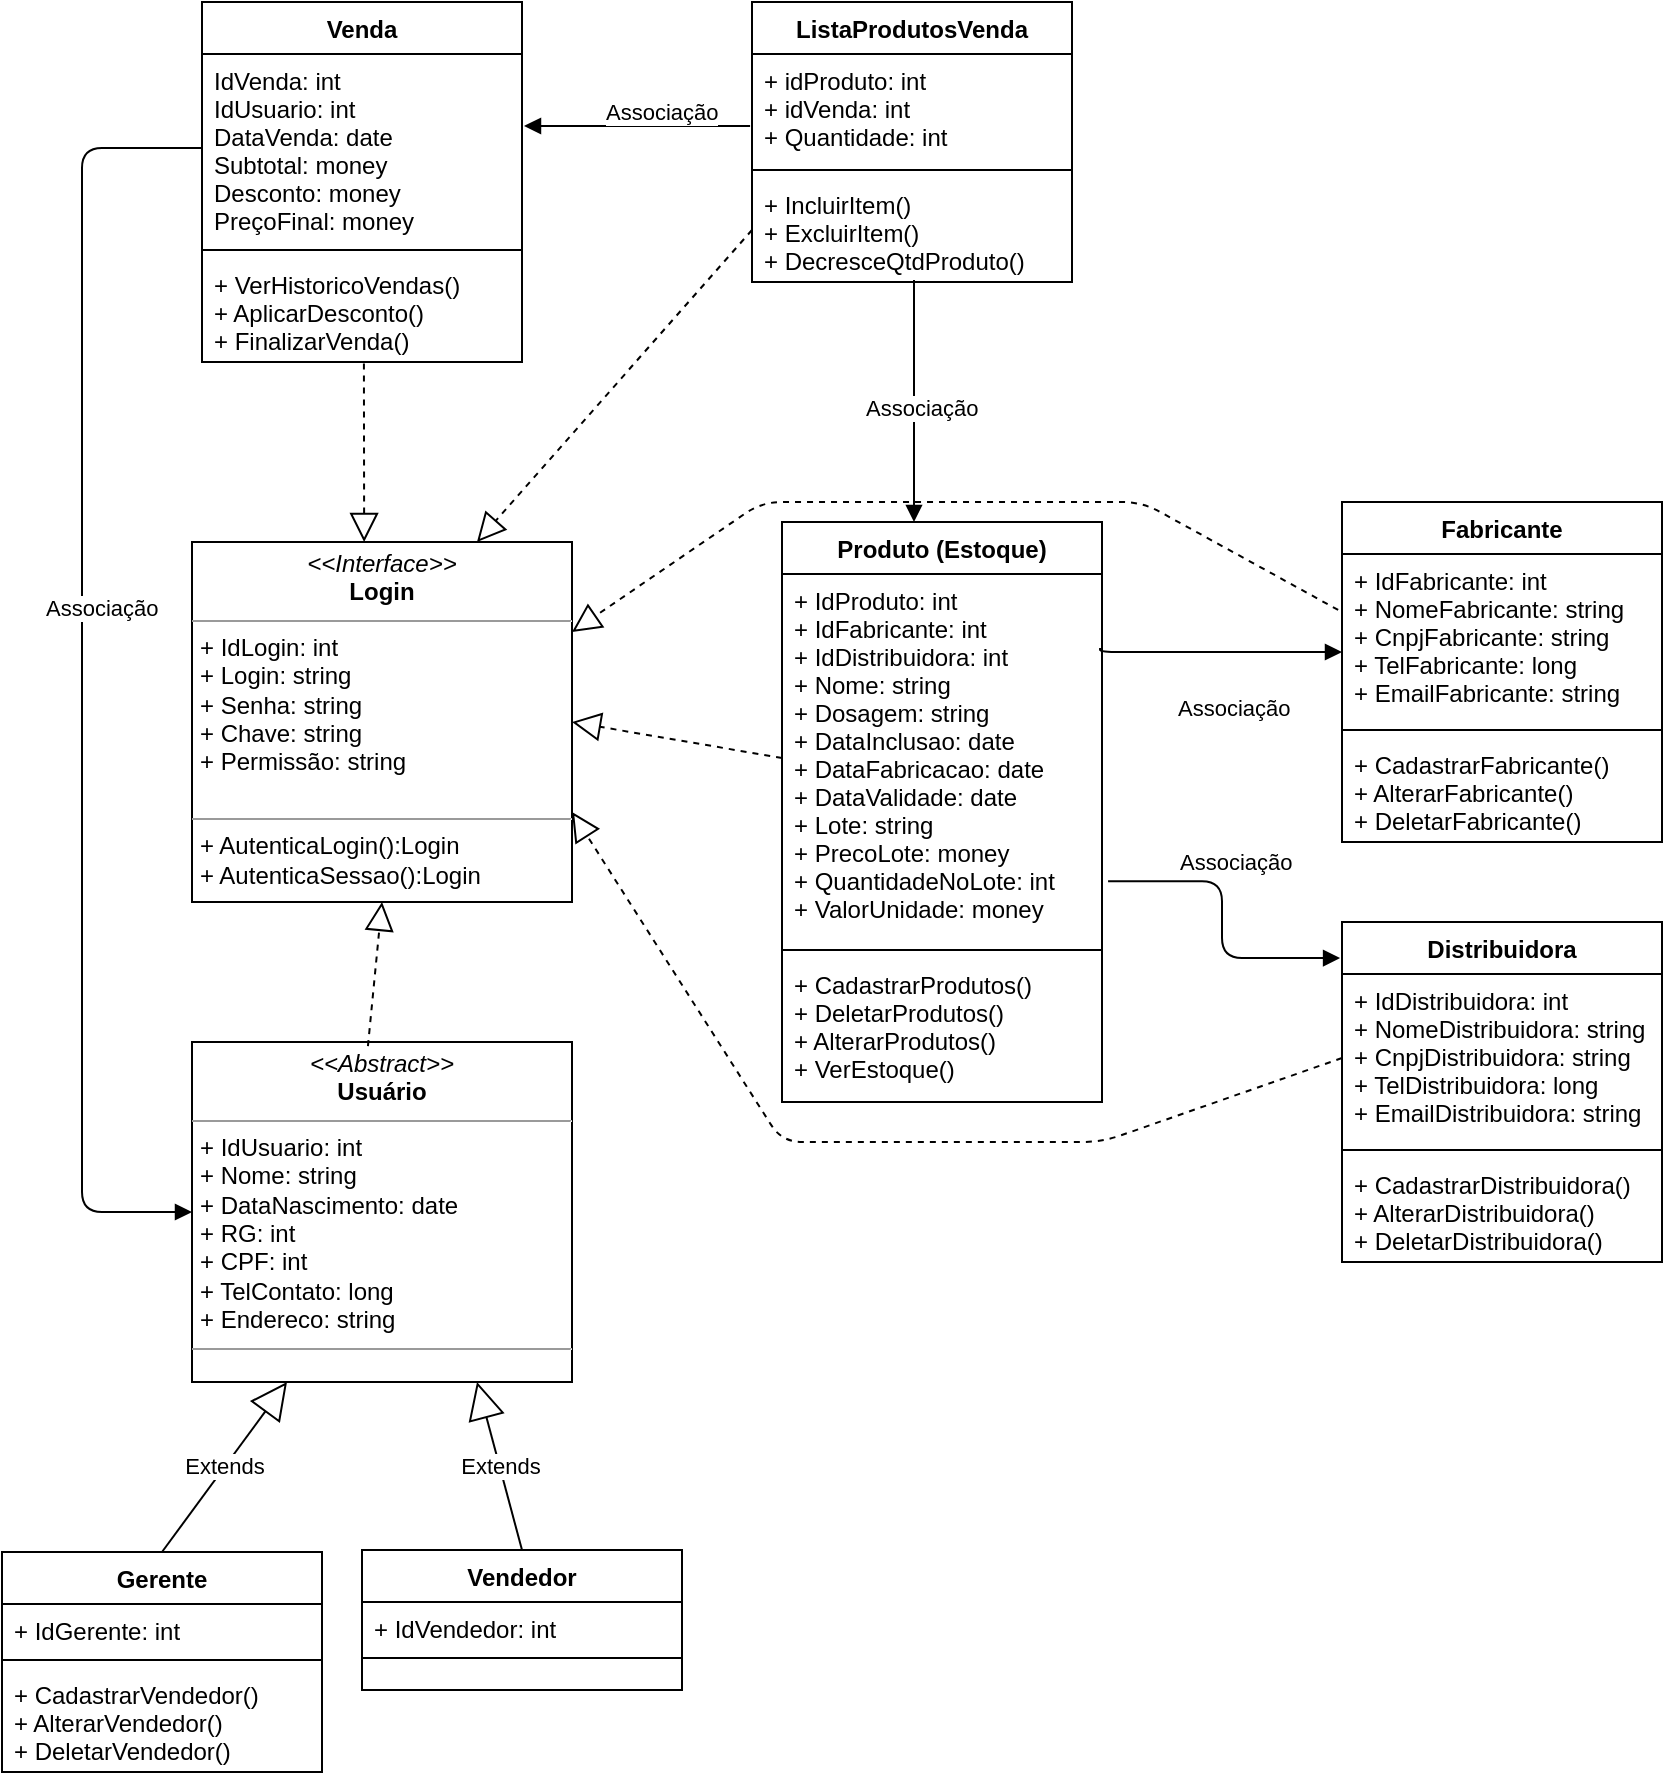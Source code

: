 <mxfile version="11.2.3" type="google" pages="1"><diagram name="Page-1" id="9f46799a-70d6-7492-0946-bef42562c5a5"><mxGraphModel dx="2208" dy="1334" grid="1" gridSize="10" guides="1" tooltips="1" connect="1" arrows="1" fold="1" page="1" pageScale="1" pageWidth="1100" pageHeight="850" background="#ffffff" math="0" shadow="0"><root><mxCell id="0"/><mxCell id="1" parent="0"/><mxCell id="BGjmy15OscMjR663bi2I-1" value="&lt;p style=&quot;margin: 0px ; margin-top: 4px ; text-align: center&quot;&gt;&lt;i&gt;&amp;lt;&amp;lt;Abstract&amp;gt;&amp;gt;&lt;/i&gt;&lt;br&gt;&lt;b&gt;Usuário&lt;/b&gt;&lt;/p&gt;&lt;hr size=&quot;1&quot;&gt;&lt;p style=&quot;margin: 0px ; margin-left: 4px&quot;&gt;+ IdUsuario: int&lt;br&gt;+ Nome: string&lt;/p&gt;&lt;p style=&quot;margin: 0px ; margin-left: 4px&quot;&gt;+ DataNascimento: date&lt;/p&gt;&lt;p style=&quot;margin: 0px ; margin-left: 4px&quot;&gt;+ RG: int&lt;/p&gt;&lt;p style=&quot;margin: 0px ; margin-left: 4px&quot;&gt;+ CPF: int&lt;/p&gt;&lt;p style=&quot;margin: 0px ; margin-left: 4px&quot;&gt;+ TelContato: long&lt;/p&gt;&lt;p style=&quot;margin: 0px ; margin-left: 4px&quot;&gt;+ Endereco: string&lt;/p&gt;&lt;hr size=&quot;1&quot;&gt;&lt;p style=&quot;margin: 0px ; margin-left: 4px&quot;&gt;&lt;br&gt;&lt;/p&gt;" style="verticalAlign=top;align=left;overflow=fill;fontSize=12;fontFamily=Helvetica;html=1;" vertex="1" parent="1"><mxGeometry x="65" y="60" width="190" height="170" as="geometry"/></mxCell><mxCell id="BGjmy15OscMjR663bi2I-2" value="Gerente" style="swimlane;fontStyle=1;align=center;verticalAlign=top;childLayout=stackLayout;horizontal=1;startSize=26;horizontalStack=0;resizeParent=1;resizeParentMax=0;resizeLast=0;collapsible=1;marginBottom=0;" vertex="1" parent="1"><mxGeometry x="-30" y="315" width="160" height="110" as="geometry"/></mxCell><mxCell id="BGjmy15OscMjR663bi2I-3" value="+ IdGerente: int&#10;" style="text;strokeColor=none;fillColor=none;align=left;verticalAlign=top;spacingLeft=4;spacingRight=4;overflow=hidden;rotatable=0;points=[[0,0.5],[1,0.5]];portConstraint=eastwest;" vertex="1" parent="BGjmy15OscMjR663bi2I-2"><mxGeometry y="26" width="160" height="24" as="geometry"/></mxCell><mxCell id="BGjmy15OscMjR663bi2I-4" value="" style="line;strokeWidth=1;fillColor=none;align=left;verticalAlign=middle;spacingTop=-1;spacingLeft=3;spacingRight=3;rotatable=0;labelPosition=right;points=[];portConstraint=eastwest;" vertex="1" parent="BGjmy15OscMjR663bi2I-2"><mxGeometry y="50" width="160" height="8" as="geometry"/></mxCell><mxCell id="BGjmy15OscMjR663bi2I-5" value="+ CadastrarVendedor()&#10;+ AlterarVendedor()&#10;+ DeletarVendedor()&#10; " style="text;strokeColor=none;fillColor=none;align=left;verticalAlign=top;spacingLeft=4;spacingRight=4;overflow=hidden;rotatable=0;points=[[0,0.5],[1,0.5]];portConstraint=eastwest;" vertex="1" parent="BGjmy15OscMjR663bi2I-2"><mxGeometry y="58" width="160" height="52" as="geometry"/></mxCell><mxCell id="BGjmy15OscMjR663bi2I-6" value="Vendedor" style="swimlane;fontStyle=1;align=center;verticalAlign=top;childLayout=stackLayout;horizontal=1;startSize=26;horizontalStack=0;resizeParent=1;resizeParentMax=0;resizeLast=0;collapsible=1;marginBottom=0;" vertex="1" parent="1"><mxGeometry x="150" y="314" width="160" height="70" as="geometry"/></mxCell><mxCell id="BGjmy15OscMjR663bi2I-7" value="+ IdVendedor: int&#10;" style="text;strokeColor=none;fillColor=none;align=left;verticalAlign=top;spacingLeft=4;spacingRight=4;overflow=hidden;rotatable=0;points=[[0,0.5],[1,0.5]];portConstraint=eastwest;" vertex="1" parent="BGjmy15OscMjR663bi2I-6"><mxGeometry y="26" width="160" height="24" as="geometry"/></mxCell><mxCell id="BGjmy15OscMjR663bi2I-8" value="" style="line;strokeWidth=1;fillColor=none;align=left;verticalAlign=middle;spacingTop=-1;spacingLeft=3;spacingRight=3;rotatable=0;labelPosition=right;points=[];portConstraint=eastwest;" vertex="1" parent="BGjmy15OscMjR663bi2I-6"><mxGeometry y="50" width="160" height="8" as="geometry"/></mxCell><mxCell id="BGjmy15OscMjR663bi2I-9" value="&#10; " style="text;strokeColor=none;fillColor=none;align=left;verticalAlign=top;spacingLeft=4;spacingRight=4;overflow=hidden;rotatable=0;points=[[0,0.5],[1,0.5]];portConstraint=eastwest;" vertex="1" parent="BGjmy15OscMjR663bi2I-6"><mxGeometry y="58" width="160" height="12" as="geometry"/></mxCell><mxCell id="BGjmy15OscMjR663bi2I-10" value="Extends" style="endArrow=block;endSize=16;endFill=0;html=1;exitX=0.5;exitY=0;exitDx=0;exitDy=0;entryX=0.25;entryY=1;entryDx=0;entryDy=0;" edge="1" parent="1" source="BGjmy15OscMjR663bi2I-2" target="BGjmy15OscMjR663bi2I-1"><mxGeometry width="160" relative="1" as="geometry"><mxPoint x="10" y="450" as="sourcePoint"/><mxPoint x="170" y="450" as="targetPoint"/></mxGeometry></mxCell><mxCell id="BGjmy15OscMjR663bi2I-11" value="Extends" style="endArrow=block;endSize=16;endFill=0;html=1;exitX=0.5;exitY=0;exitDx=0;exitDy=0;entryX=0.75;entryY=1;entryDx=0;entryDy=0;" edge="1" parent="1" source="BGjmy15OscMjR663bi2I-6" target="BGjmy15OscMjR663bi2I-1"><mxGeometry width="160" relative="1" as="geometry"><mxPoint x="130" y="330" as="sourcePoint"/><mxPoint x="187.5" y="240" as="targetPoint"/></mxGeometry></mxCell><mxCell id="BGjmy15OscMjR663bi2I-21" value="&lt;p style=&quot;margin: 0px ; margin-top: 4px ; text-align: center&quot;&gt;&lt;i&gt;&amp;lt;&amp;lt;Interface&amp;gt;&amp;gt;&lt;/i&gt;&lt;br&gt;&lt;b&gt;Login&lt;/b&gt;&lt;/p&gt;&lt;hr size=&quot;1&quot;&gt;&lt;p style=&quot;margin: 0px ; margin-left: 4px&quot;&gt;+ IdLogin: int&lt;br style=&quot;padding: 0px ; margin: 0px&quot;&gt;+ Login: string&lt;br style=&quot;padding: 0px ; margin: 0px&quot;&gt;+ Senha: string&lt;br style=&quot;padding: 0px ; margin: 0px&quot;&gt;+ Chave: string&lt;br style=&quot;padding: 0px ; margin: 0px&quot;&gt;+ Permissão: string&lt;/p&gt;&lt;div style=&quot;padding: 0px ; margin: 0px&quot;&gt;&lt;br style=&quot;padding: 0px ; margin: 0px&quot;&gt;&lt;/div&gt;&lt;hr size=&quot;1&quot;&gt;&lt;p style=&quot;margin: 0px ; margin-left: 4px&quot;&gt;+ AutenticaLogin():Login&lt;br style=&quot;padding: 0px ; margin: 0px&quot;&gt;+ AutenticaSessao():Login&lt;br&gt;&lt;/p&gt;" style="verticalAlign=top;align=left;overflow=fill;fontSize=12;fontFamily=Helvetica;html=1;" vertex="1" parent="1"><mxGeometry x="65" y="-190" width="190" height="180" as="geometry"/></mxCell><mxCell id="BGjmy15OscMjR663bi2I-23" value="" style="endArrow=block;dashed=1;endFill=0;endSize=12;html=1;entryX=0.5;entryY=1;entryDx=0;entryDy=0;exitX=0.463;exitY=0.012;exitDx=0;exitDy=0;exitPerimeter=0;" edge="1" parent="1" source="BGjmy15OscMjR663bi2I-1" target="BGjmy15OscMjR663bi2I-21"><mxGeometry width="160" relative="1" as="geometry"><mxPoint x="60" as="sourcePoint"/><mxPoint x="220" as="targetPoint"/></mxGeometry></mxCell><mxCell id="BGjmy15OscMjR663bi2I-24" value="Produto (Estoque)" style="swimlane;fontStyle=1;align=center;verticalAlign=top;childLayout=stackLayout;horizontal=1;startSize=26;horizontalStack=0;resizeParent=1;resizeParentMax=0;resizeLast=0;collapsible=1;marginBottom=0;" vertex="1" parent="1"><mxGeometry x="360" y="-200" width="160" height="290" as="geometry"/></mxCell><mxCell id="BGjmy15OscMjR663bi2I-25" value="+ IdProduto: int&#10;+ IdFabricante: int&#10;+ IdDistribuidora: int&#10;+ Nome: string&#10;+ Dosagem: string&#10;+ DataInclusao: date&#10;+ DataFabricacao: date&#10;+ DataValidade: date&#10;+ Lote: string&#10;+ PrecoLote: money&#10;+ QuantidadeNoLote: int&#10;+ ValorUnidade: money&#10;&#10; " style="text;strokeColor=none;fillColor=none;align=left;verticalAlign=top;spacingLeft=4;spacingRight=4;overflow=hidden;rotatable=0;points=[[0,0.5],[1,0.5]];portConstraint=eastwest;" vertex="1" parent="BGjmy15OscMjR663bi2I-24"><mxGeometry y="26" width="160" height="184" as="geometry"/></mxCell><mxCell id="BGjmy15OscMjR663bi2I-26" value="" style="line;strokeWidth=1;fillColor=none;align=left;verticalAlign=middle;spacingTop=-1;spacingLeft=3;spacingRight=3;rotatable=0;labelPosition=right;points=[];portConstraint=eastwest;" vertex="1" parent="BGjmy15OscMjR663bi2I-24"><mxGeometry y="210" width="160" height="8" as="geometry"/></mxCell><mxCell id="BGjmy15OscMjR663bi2I-27" value="+ CadastrarProdutos()&#10;+ DeletarProdutos()&#10;+ AlterarProdutos()&#10;+ VerEstoque()&#10; " style="text;strokeColor=none;fillColor=none;align=left;verticalAlign=top;spacingLeft=4;spacingRight=4;overflow=hidden;rotatable=0;points=[[0,0.5],[1,0.5]];portConstraint=eastwest;" vertex="1" parent="BGjmy15OscMjR663bi2I-24"><mxGeometry y="218" width="160" height="72" as="geometry"/></mxCell><mxCell id="BGjmy15OscMjR663bi2I-28" value="" style="endArrow=block;dashed=1;endFill=0;endSize=12;html=1;entryX=1;entryY=0.5;entryDx=0;entryDy=0;exitX=0;exitY=0.5;exitDx=0;exitDy=0;" edge="1" parent="1" source="BGjmy15OscMjR663bi2I-25" target="BGjmy15OscMjR663bi2I-21"><mxGeometry width="160" relative="1" as="geometry"><mxPoint x="162.97" y="72.04" as="sourcePoint"/><mxPoint x="170" as="targetPoint"/></mxGeometry></mxCell><mxCell id="BGjmy15OscMjR663bi2I-29" value="Fabricante" style="swimlane;fontStyle=1;align=center;verticalAlign=top;childLayout=stackLayout;horizontal=1;startSize=26;horizontalStack=0;resizeParent=1;resizeParentMax=0;resizeLast=0;collapsible=1;marginBottom=0;" vertex="1" parent="1"><mxGeometry x="640" y="-210" width="160" height="170" as="geometry"/></mxCell><mxCell id="BGjmy15OscMjR663bi2I-30" value="+ IdFabricante: int&#10;+ NomeFabricante: string&#10;+ CnpjFabricante: string&#10;+ TelFabricante: long&#10;+ EmailFabricante: string&#10;  " style="text;strokeColor=none;fillColor=none;align=left;verticalAlign=top;spacingLeft=4;spacingRight=4;overflow=hidden;rotatable=0;points=[[0,0.5],[1,0.5]];portConstraint=eastwest;" vertex="1" parent="BGjmy15OscMjR663bi2I-29"><mxGeometry y="26" width="160" height="84" as="geometry"/></mxCell><mxCell id="BGjmy15OscMjR663bi2I-31" value="" style="line;strokeWidth=1;fillColor=none;align=left;verticalAlign=middle;spacingTop=-1;spacingLeft=3;spacingRight=3;rotatable=0;labelPosition=right;points=[];portConstraint=eastwest;" vertex="1" parent="BGjmy15OscMjR663bi2I-29"><mxGeometry y="110" width="160" height="8" as="geometry"/></mxCell><mxCell id="BGjmy15OscMjR663bi2I-32" value="+ CadastrarFabricante()&#10;+ AlterarFabricante()&#10;+ DeletarFabricante()&#10;  " style="text;strokeColor=none;fillColor=none;align=left;verticalAlign=top;spacingLeft=4;spacingRight=4;overflow=hidden;rotatable=0;points=[[0,0.5],[1,0.5]];portConstraint=eastwest;" vertex="1" parent="BGjmy15OscMjR663bi2I-29"><mxGeometry y="118" width="160" height="52" as="geometry"/></mxCell><mxCell id="BGjmy15OscMjR663bi2I-37" value="Distribuidora" style="swimlane;fontStyle=1;align=center;verticalAlign=top;childLayout=stackLayout;horizontal=1;startSize=26;horizontalStack=0;resizeParent=1;resizeParentMax=0;resizeLast=0;collapsible=1;marginBottom=0;" vertex="1" parent="1"><mxGeometry x="640" width="160" height="170" as="geometry"/></mxCell><mxCell id="BGjmy15OscMjR663bi2I-38" value="+ IdDistribuidora: int&#10;+ NomeDistribuidora: string&#10;+ CnpjDistribuidora: string&#10;+ TelDistribuidora: long&#10;+ EmailDistribuidora: string&#10;  " style="text;strokeColor=none;fillColor=none;align=left;verticalAlign=top;spacingLeft=4;spacingRight=4;overflow=hidden;rotatable=0;points=[[0,0.5],[1,0.5]];portConstraint=eastwest;" vertex="1" parent="BGjmy15OscMjR663bi2I-37"><mxGeometry y="26" width="160" height="84" as="geometry"/></mxCell><mxCell id="BGjmy15OscMjR663bi2I-39" value="" style="line;strokeWidth=1;fillColor=none;align=left;verticalAlign=middle;spacingTop=-1;spacingLeft=3;spacingRight=3;rotatable=0;labelPosition=right;points=[];portConstraint=eastwest;" vertex="1" parent="BGjmy15OscMjR663bi2I-37"><mxGeometry y="110" width="160" height="8" as="geometry"/></mxCell><mxCell id="BGjmy15OscMjR663bi2I-40" value="+ CadastrarDistribuidora()&#10;+ AlterarDistribuidora()&#10;+ DeletarDistribuidora()&#10;  " style="text;strokeColor=none;fillColor=none;align=left;verticalAlign=top;spacingLeft=4;spacingRight=4;overflow=hidden;rotatable=0;points=[[0,0.5],[1,0.5]];portConstraint=eastwest;" vertex="1" parent="BGjmy15OscMjR663bi2I-37"><mxGeometry y="118" width="160" height="52" as="geometry"/></mxCell><mxCell id="BGjmy15OscMjR663bi2I-41" value="Associação" style="endArrow=block;endFill=1;html=1;edgeStyle=orthogonalEdgeStyle;align=left;verticalAlign=top;exitX=0.994;exitY=0.201;exitDx=0;exitDy=0;exitPerimeter=0;" edge="1" parent="1" source="BGjmy15OscMjR663bi2I-25"><mxGeometry x="-0.359" y="-15" relative="1" as="geometry"><mxPoint x="530" y="-100" as="sourcePoint"/><mxPoint x="640" y="-135" as="targetPoint"/><Array as="points"><mxPoint x="640" y="-135"/></Array><mxPoint as="offset"/></mxGeometry></mxCell><mxCell id="BGjmy15OscMjR663bi2I-42" value="" style="resizable=0;html=1;align=left;verticalAlign=bottom;labelBackgroundColor=#ffffff;fontSize=10;" connectable="0" vertex="1" parent="BGjmy15OscMjR663bi2I-41"><mxGeometry x="-1" relative="1" as="geometry"/></mxCell><mxCell id="BGjmy15OscMjR663bi2I-43" value="Associação" style="endArrow=block;endFill=1;html=1;edgeStyle=orthogonalEdgeStyle;align=left;verticalAlign=top;exitX=1.019;exitY=0.835;exitDx=0;exitDy=0;exitPerimeter=0;entryX=-0.006;entryY=0.106;entryDx=0;entryDy=0;entryPerimeter=0;" edge="1" parent="1" source="BGjmy15OscMjR663bi2I-25" target="BGjmy15OscMjR663bi2I-37"><mxGeometry x="-0.567" y="23" relative="1" as="geometry"><mxPoint x="529" y="-131" as="sourcePoint"/><mxPoint x="650" y="-132" as="targetPoint"/><mxPoint as="offset"/></mxGeometry></mxCell><mxCell id="BGjmy15OscMjR663bi2I-44" value="" style="resizable=0;html=1;align=left;verticalAlign=bottom;labelBackgroundColor=#ffffff;fontSize=10;" connectable="0" vertex="1" parent="BGjmy15OscMjR663bi2I-43"><mxGeometry x="-1" relative="1" as="geometry"/></mxCell><mxCell id="BGjmy15OscMjR663bi2I-45" value="Venda" style="swimlane;fontStyle=1;align=center;verticalAlign=top;childLayout=stackLayout;horizontal=1;startSize=26;horizontalStack=0;resizeParent=1;resizeParentMax=0;resizeLast=0;collapsible=1;marginBottom=0;" vertex="1" parent="1"><mxGeometry x="70" y="-460" width="160" height="180" as="geometry"/></mxCell><mxCell id="BGjmy15OscMjR663bi2I-46" value="IdVenda: int&#10;IdUsuario: int&#10;DataVenda: date&#10;Subtotal: money&#10;Desconto: money&#10;PreçoFinal: money&#10;  " style="text;strokeColor=none;fillColor=none;align=left;verticalAlign=top;spacingLeft=4;spacingRight=4;overflow=hidden;rotatable=0;points=[[0,0.5],[1,0.5]];portConstraint=eastwest;" vertex="1" parent="BGjmy15OscMjR663bi2I-45"><mxGeometry y="26" width="160" height="94" as="geometry"/></mxCell><mxCell id="BGjmy15OscMjR663bi2I-47" value="" style="line;strokeWidth=1;fillColor=none;align=left;verticalAlign=middle;spacingTop=-1;spacingLeft=3;spacingRight=3;rotatable=0;labelPosition=right;points=[];portConstraint=eastwest;" vertex="1" parent="BGjmy15OscMjR663bi2I-45"><mxGeometry y="120" width="160" height="8" as="geometry"/></mxCell><mxCell id="BGjmy15OscMjR663bi2I-48" value="+ VerHistoricoVendas()&#10;+ AplicarDesconto()&#10;+ FinalizarVenda()&#10;  " style="text;strokeColor=none;fillColor=none;align=left;verticalAlign=top;spacingLeft=4;spacingRight=4;overflow=hidden;rotatable=0;points=[[0,0.5],[1,0.5]];portConstraint=eastwest;" vertex="1" parent="BGjmy15OscMjR663bi2I-45"><mxGeometry y="128" width="160" height="52" as="geometry"/></mxCell><mxCell id="BGjmy15OscMjR663bi2I-49" value="" style="endArrow=block;dashed=1;endFill=0;endSize=12;html=1;entryX=1;entryY=0.25;entryDx=0;entryDy=0;exitX=-0.012;exitY=0.333;exitDx=0;exitDy=0;exitPerimeter=0;" edge="1" parent="1" source="BGjmy15OscMjR663bi2I-30" target="BGjmy15OscMjR663bi2I-21"><mxGeometry width="160" relative="1" as="geometry"><mxPoint x="370" y="-82" as="sourcePoint"/><mxPoint x="265" y="-90" as="targetPoint"/><Array as="points"><mxPoint x="540" y="-210"/><mxPoint x="350" y="-210"/></Array></mxGeometry></mxCell><mxCell id="BGjmy15OscMjR663bi2I-50" value="" style="endArrow=block;dashed=1;endFill=0;endSize=12;html=1;entryX=1;entryY=0.75;entryDx=0;entryDy=0;exitX=0;exitY=0.5;exitDx=0;exitDy=0;" edge="1" parent="1" source="BGjmy15OscMjR663bi2I-38" target="BGjmy15OscMjR663bi2I-21"><mxGeometry width="160" relative="1" as="geometry"><mxPoint x="648.08" y="-146.028" as="sourcePoint"/><mxPoint x="265" y="-135" as="targetPoint"/><Array as="points"><mxPoint x="520" y="110"/><mxPoint x="360" y="110"/></Array></mxGeometry></mxCell><mxCell id="BGjmy15OscMjR663bi2I-51" value="ListaProdutosVenda" style="swimlane;fontStyle=1;align=center;verticalAlign=top;childLayout=stackLayout;horizontal=1;startSize=26;horizontalStack=0;resizeParent=1;resizeParentMax=0;resizeLast=0;collapsible=1;marginBottom=0;" vertex="1" parent="1"><mxGeometry x="345" y="-460" width="160" height="140" as="geometry"/></mxCell><mxCell id="BGjmy15OscMjR663bi2I-52" value="+ idProduto: int&#10;+ idVenda: int&#10;+ Quantidade: int&#10;  " style="text;strokeColor=none;fillColor=none;align=left;verticalAlign=top;spacingLeft=4;spacingRight=4;overflow=hidden;rotatable=0;points=[[0,0.5],[1,0.5]];portConstraint=eastwest;" vertex="1" parent="BGjmy15OscMjR663bi2I-51"><mxGeometry y="26" width="160" height="54" as="geometry"/></mxCell><mxCell id="BGjmy15OscMjR663bi2I-53" value="" style="line;strokeWidth=1;fillColor=none;align=left;verticalAlign=middle;spacingTop=-1;spacingLeft=3;spacingRight=3;rotatable=0;labelPosition=right;points=[];portConstraint=eastwest;" vertex="1" parent="BGjmy15OscMjR663bi2I-51"><mxGeometry y="80" width="160" height="8" as="geometry"/></mxCell><mxCell id="BGjmy15OscMjR663bi2I-54" value="+ IncluirItem()&#10;+ ExcluirItem()&#10;+ DecresceQtdProduto()&#10;   " style="text;strokeColor=none;fillColor=none;align=left;verticalAlign=top;spacingLeft=4;spacingRight=4;overflow=hidden;rotatable=0;points=[[0,0.5],[1,0.5]];portConstraint=eastwest;" vertex="1" parent="BGjmy15OscMjR663bi2I-51"><mxGeometry y="88" width="160" height="52" as="geometry"/></mxCell><mxCell id="BGjmy15OscMjR663bi2I-55" value="Associação" style="endArrow=block;endFill=1;html=1;edgeStyle=orthogonalEdgeStyle;align=left;verticalAlign=top;exitX=-0.006;exitY=0.667;exitDx=0;exitDy=0;exitPerimeter=0;" edge="1" parent="1" source="BGjmy15OscMjR663bi2I-52"><mxGeometry x="0.322" y="-20" relative="1" as="geometry"><mxPoint x="270" y="-374" as="sourcePoint"/><mxPoint x="231" y="-398" as="targetPoint"/><mxPoint as="offset"/><Array as="points"><mxPoint x="231" y="-398"/></Array></mxGeometry></mxCell><mxCell id="BGjmy15OscMjR663bi2I-56" value="" style="resizable=0;html=1;align=left;verticalAlign=bottom;labelBackgroundColor=#ffffff;fontSize=10;" connectable="0" vertex="1" parent="BGjmy15OscMjR663bi2I-55"><mxGeometry x="-1" relative="1" as="geometry"/></mxCell><mxCell id="BGjmy15OscMjR663bi2I-57" value="Associação" style="endArrow=block;endFill=1;html=1;edgeStyle=orthogonalEdgeStyle;align=left;verticalAlign=top;" edge="1" parent="1"><mxGeometry x="-0.157" y="-26" relative="1" as="geometry"><mxPoint x="426" y="-321" as="sourcePoint"/><mxPoint x="426" y="-200" as="targetPoint"/><mxPoint as="offset"/><Array as="points"><mxPoint x="426" y="-200"/></Array></mxGeometry></mxCell><mxCell id="BGjmy15OscMjR663bi2I-58" value="" style="resizable=0;html=1;align=left;verticalAlign=bottom;labelBackgroundColor=#ffffff;fontSize=10;" connectable="0" vertex="1" parent="BGjmy15OscMjR663bi2I-57"><mxGeometry x="-1" relative="1" as="geometry"/></mxCell><mxCell id="BGjmy15OscMjR663bi2I-59" value="" style="endArrow=block;dashed=1;endFill=0;endSize=12;html=1;entryX=0.453;entryY=0;entryDx=0;entryDy=0;exitX=0.506;exitY=1.014;exitDx=0;exitDy=0;entryPerimeter=0;exitPerimeter=0;" edge="1" parent="1" source="BGjmy15OscMjR663bi2I-48" target="BGjmy15OscMjR663bi2I-21"><mxGeometry width="160" relative="1" as="geometry"><mxPoint x="265" y="-218.5" as="sourcePoint"/><mxPoint x="160" y="-241.5" as="targetPoint"/></mxGeometry></mxCell><mxCell id="BGjmy15OscMjR663bi2I-60" value="" style="endArrow=block;dashed=1;endFill=0;endSize=12;html=1;entryX=0.75;entryY=0;entryDx=0;entryDy=0;exitX=0;exitY=0.5;exitDx=0;exitDy=0;" edge="1" parent="1" source="BGjmy15OscMjR663bi2I-54" target="BGjmy15OscMjR663bi2I-21"><mxGeometry width="160" relative="1" as="geometry"><mxPoint x="160.96" y="-258.992" as="sourcePoint"/><mxPoint x="161.07" y="-180" as="targetPoint"/></mxGeometry></mxCell><mxCell id="BGjmy15OscMjR663bi2I-61" value="Associação" style="endArrow=block;endFill=1;html=1;edgeStyle=orthogonalEdgeStyle;align=left;verticalAlign=top;exitX=0;exitY=0.5;exitDx=0;exitDy=0;entryX=0;entryY=0.5;entryDx=0;entryDy=0;" edge="1" parent="1" source="BGjmy15OscMjR663bi2I-46" target="BGjmy15OscMjR663bi2I-1"><mxGeometry x="-0.144" y="-20" relative="1" as="geometry"><mxPoint x="83" y="-250" as="sourcePoint"/><mxPoint x="10" y="142" as="targetPoint"/><mxPoint as="offset"/><Array as="points"><mxPoint x="10" y="-387"/><mxPoint x="10" y="145"/></Array></mxGeometry></mxCell><mxCell id="BGjmy15OscMjR663bi2I-62" value="" style="resizable=0;html=1;align=left;verticalAlign=bottom;labelBackgroundColor=#ffffff;fontSize=10;" connectable="0" vertex="1" parent="BGjmy15OscMjR663bi2I-61"><mxGeometry x="-1" relative="1" as="geometry"/></mxCell></root></mxGraphModel></diagram></mxfile>
